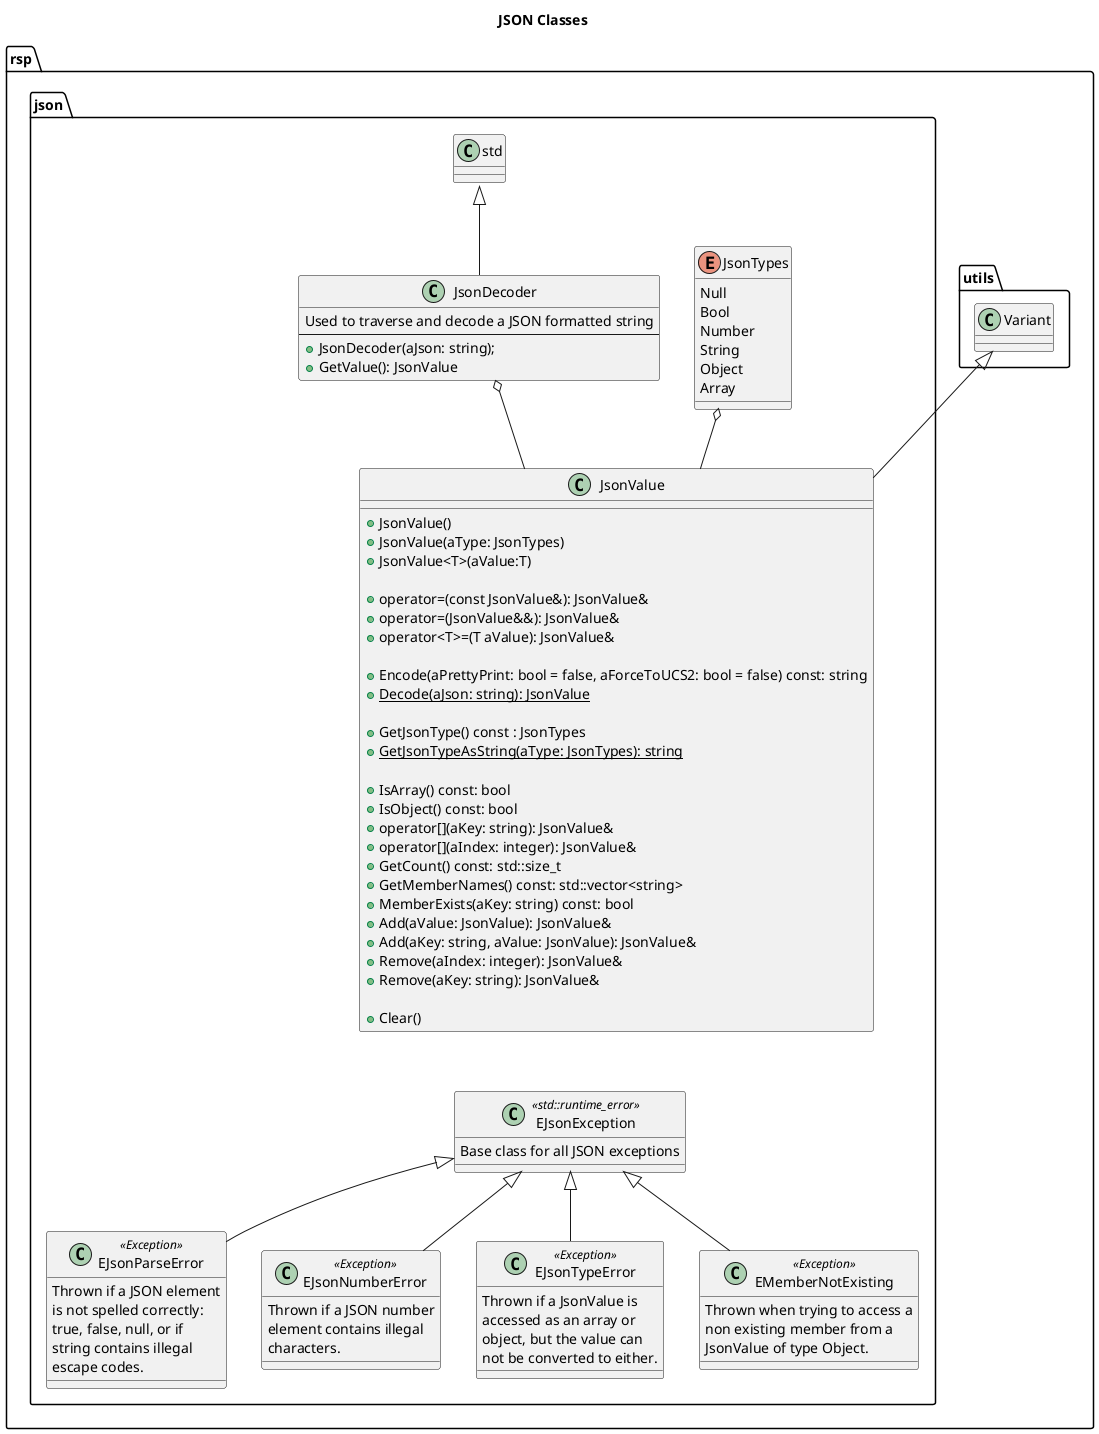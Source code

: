@startuml

skinparam stereotypeCBackgroundColor<<Exception>> Red
skinparam stereotypeCBackgroundColor<<std::runtime_error>> Red
'hide stereotype

title JSON Classes

namespace rsp {

namespace utils {

class Variant

}

namespace json {

enum JsonTypes {
    Null
    Bool
    Number
    String
    Object
    Array
}

class JsonValue {
    +JsonValue()
    +JsonValue(aType: JsonTypes)
    +JsonValue<T>(aValue:T)

    +operator=(const JsonValue&): JsonValue&
    +operator=(JsonValue&&): JsonValue&
    +operator<T>=(T aValue): JsonValue&

    +Encode(aPrettyPrint: bool = false, aForceToUCS2: bool = false) const: string
    +{static} Decode(aJson: string): JsonValue

    +GetJsonType() const : JsonTypes
    +{static} GetJsonTypeAsString(aType: JsonTypes): string

    +IsArray() const: bool
    +IsObject() const: bool
    +operator[](aKey: string): JsonValue&
    +operator[](aIndex: integer): JsonValue&
    +GetCount() const: std::size_t
    +GetMemberNames() const: std::vector<string>
    +MemberExists(aKey: string) const: bool
    +Add(aValue: JsonValue): JsonValue&
    +Add(aKey: string, aValue: JsonValue): JsonValue&
    +Remove(aIndex: integer): JsonValue&
    +Remove(aKey: string): JsonValue&

    +Clear()
}

class JsonDecoder {
    Used to traverse and decode a JSON formatted string
    --
    +JsonDecoder(aJson: string);
    +GetValue(): JsonValue
}

class EJsonException <<std::runtime_error>> {
    Base class for all JSON exceptions
}

class EJsonParseError <<Exception>> {
    Thrown if a JSON element
    is not spelled correctly:
    true, false, null, or if
    string contains illegal
    escape codes.
}

class EJsonNumberError <<Exception>> {
    Thrown if a JSON number
    element contains illegal
    characters.
}

class EJsonTypeError <<Exception>> {
    Thrown if a JsonValue is
    accessed as an array or
    object, but the value can
    not be converted to either.
}

class EMemberNotExisting <<Exception>> {
    Thrown when trying to access a
    non existing member from a
    JsonValue of type Object.
}

JsonValue -down[hidden]- EJsonException

EJsonException <|-- EJsonParseError
EJsonException <|-- EJsonTypeError
EJsonException <|-- EJsonNumberError
EJsonException <|-- EMemberNotExisting

std::string <|-- JsonDecoder

rsp.utils.Variant <|-- JsonValue
JsonDecoder o-- JsonValue
JsonTypes o-- JsonValue

}

@enduml
